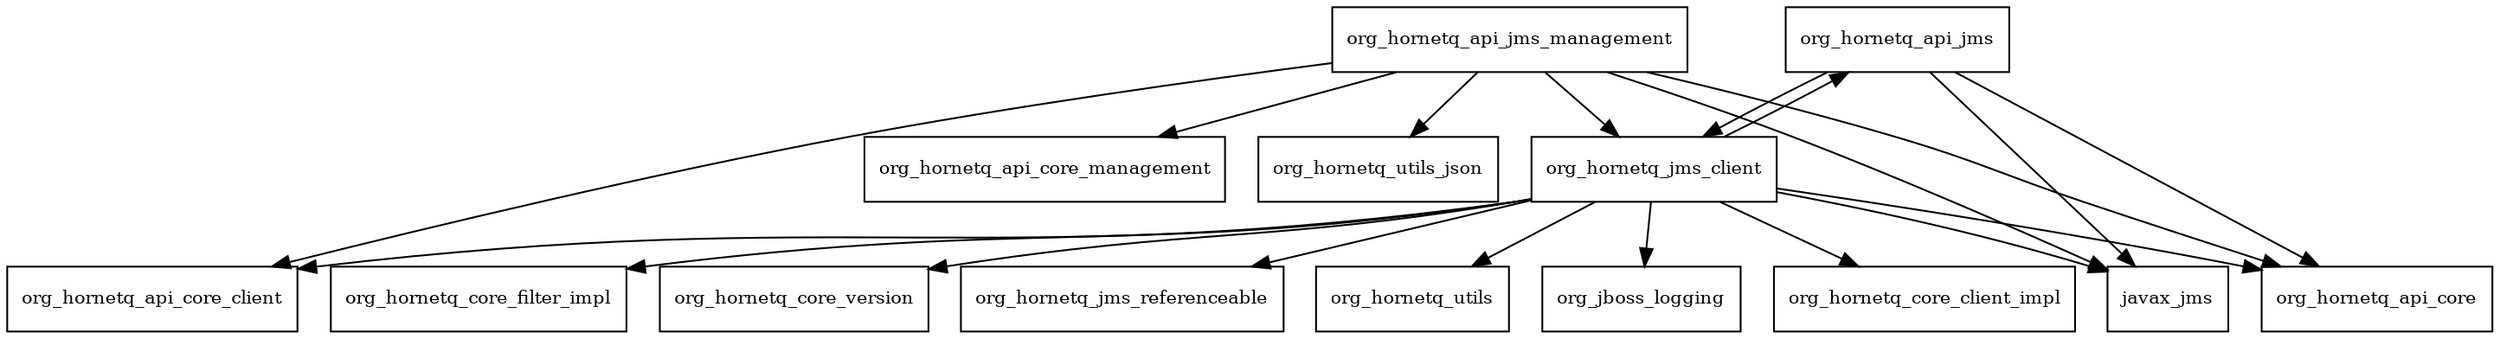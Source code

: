 digraph hornetq_jms_client_2_3_20_Final_redhat_1_package_dependencies {
  node [shape = box, fontsize=10.0];
  org_hornetq_api_jms -> javax_jms;
  org_hornetq_api_jms -> org_hornetq_api_core;
  org_hornetq_api_jms -> org_hornetq_jms_client;
  org_hornetq_api_jms_management -> javax_jms;
  org_hornetq_api_jms_management -> org_hornetq_api_core;
  org_hornetq_api_jms_management -> org_hornetq_api_core_client;
  org_hornetq_api_jms_management -> org_hornetq_api_core_management;
  org_hornetq_api_jms_management -> org_hornetq_jms_client;
  org_hornetq_api_jms_management -> org_hornetq_utils_json;
  org_hornetq_jms_client -> javax_jms;
  org_hornetq_jms_client -> org_hornetq_api_core;
  org_hornetq_jms_client -> org_hornetq_api_core_client;
  org_hornetq_jms_client -> org_hornetq_api_jms;
  org_hornetq_jms_client -> org_hornetq_core_client_impl;
  org_hornetq_jms_client -> org_hornetq_core_filter_impl;
  org_hornetq_jms_client -> org_hornetq_core_version;
  org_hornetq_jms_client -> org_hornetq_jms_referenceable;
  org_hornetq_jms_client -> org_hornetq_utils;
  org_hornetq_jms_client -> org_jboss_logging;
}
